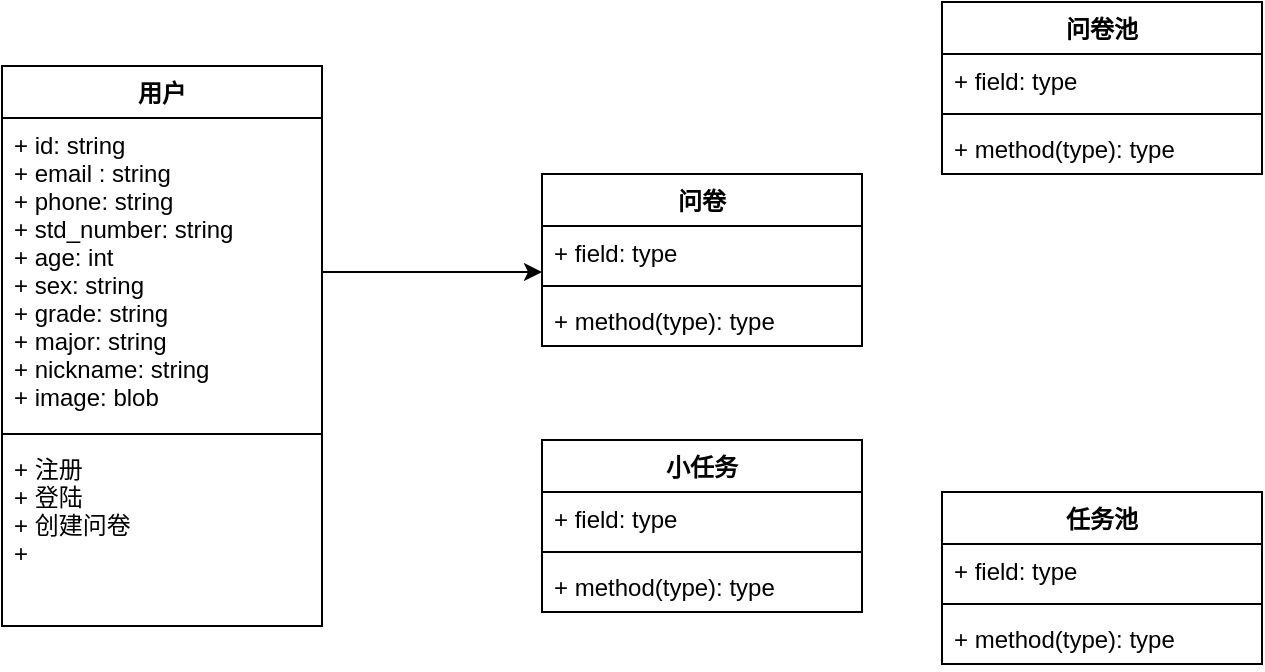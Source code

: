 <mxfile version="10.6.3" type="github"><diagram id="BfuYyAlmd89P1SJ5zDNx" name="Page-1"><mxGraphModel dx="641" dy="790" grid="1" gridSize="10" guides="1" tooltips="1" connect="1" arrows="1" fold="1" page="1" pageScale="1" pageWidth="827" pageHeight="1169" math="0" shadow="0"><root><mxCell id="0"/><mxCell id="1" parent="0"/><mxCell id="bRwT4F90ApWRWY-kJSYh-1" value="用户" style="swimlane;fontStyle=1;align=center;verticalAlign=top;childLayout=stackLayout;horizontal=1;startSize=26;horizontalStack=0;resizeParent=1;resizeParentMax=0;resizeLast=0;collapsible=1;marginBottom=0;" vertex="1" parent="1"><mxGeometry x="120" y="90" width="160" height="280" as="geometry"><mxRectangle x="120" y="90" width="60" height="26" as="alternateBounds"/></mxGeometry></mxCell><mxCell id="bRwT4F90ApWRWY-kJSYh-2" value="+ id: string&#10;+ email : string&#10;+ phone: string&#10;+ std_number: string&#10;+ age: int&#10;+ sex: string&#10;+ grade: string&#10;+ major: string&#10;+ nickname: string&#10;+ image: blob&#10;" style="text;strokeColor=none;fillColor=none;align=left;verticalAlign=top;spacingLeft=4;spacingRight=4;overflow=hidden;rotatable=0;points=[[0,0.5],[1,0.5]];portConstraint=eastwest;" vertex="1" parent="bRwT4F90ApWRWY-kJSYh-1"><mxGeometry y="26" width="160" height="154" as="geometry"/></mxCell><mxCell id="bRwT4F90ApWRWY-kJSYh-3" value="" style="line;strokeWidth=1;fillColor=none;align=left;verticalAlign=middle;spacingTop=-1;spacingLeft=3;spacingRight=3;rotatable=0;labelPosition=right;points=[];portConstraint=eastwest;" vertex="1" parent="bRwT4F90ApWRWY-kJSYh-1"><mxGeometry y="180" width="160" height="8" as="geometry"/></mxCell><mxCell id="bRwT4F90ApWRWY-kJSYh-4" value="+ 注册&#10;+ 登陆&#10;+ 创建问卷&#10;+ " style="text;strokeColor=none;fillColor=none;align=left;verticalAlign=top;spacingLeft=4;spacingRight=4;overflow=hidden;rotatable=0;points=[[0,0.5],[1,0.5]];portConstraint=eastwest;" vertex="1" parent="bRwT4F90ApWRWY-kJSYh-1"><mxGeometry y="188" width="160" height="92" as="geometry"/></mxCell><mxCell id="bRwT4F90ApWRWY-kJSYh-6" value="问卷" style="swimlane;fontStyle=1;align=center;verticalAlign=top;childLayout=stackLayout;horizontal=1;startSize=26;horizontalStack=0;resizeParent=1;resizeParentMax=0;resizeLast=0;collapsible=1;marginBottom=0;" vertex="1" parent="1"><mxGeometry x="390" y="144" width="160" height="86" as="geometry"/></mxCell><mxCell id="bRwT4F90ApWRWY-kJSYh-7" value="+ field: type" style="text;strokeColor=none;fillColor=none;align=left;verticalAlign=top;spacingLeft=4;spacingRight=4;overflow=hidden;rotatable=0;points=[[0,0.5],[1,0.5]];portConstraint=eastwest;" vertex="1" parent="bRwT4F90ApWRWY-kJSYh-6"><mxGeometry y="26" width="160" height="26" as="geometry"/></mxCell><mxCell id="bRwT4F90ApWRWY-kJSYh-8" value="" style="line;strokeWidth=1;fillColor=none;align=left;verticalAlign=middle;spacingTop=-1;spacingLeft=3;spacingRight=3;rotatable=0;labelPosition=right;points=[];portConstraint=eastwest;" vertex="1" parent="bRwT4F90ApWRWY-kJSYh-6"><mxGeometry y="52" width="160" height="8" as="geometry"/></mxCell><mxCell id="bRwT4F90ApWRWY-kJSYh-9" value="+ method(type): type" style="text;strokeColor=none;fillColor=none;align=left;verticalAlign=top;spacingLeft=4;spacingRight=4;overflow=hidden;rotatable=0;points=[[0,0.5],[1,0.5]];portConstraint=eastwest;" vertex="1" parent="bRwT4F90ApWRWY-kJSYh-6"><mxGeometry y="60" width="160" height="26" as="geometry"/></mxCell><mxCell id="bRwT4F90ApWRWY-kJSYh-10" value="小任务" style="swimlane;fontStyle=1;align=center;verticalAlign=top;childLayout=stackLayout;horizontal=1;startSize=26;horizontalStack=0;resizeParent=1;resizeParentMax=0;resizeLast=0;collapsible=1;marginBottom=0;" vertex="1" parent="1"><mxGeometry x="390" y="277" width="160" height="86" as="geometry"/></mxCell><mxCell id="bRwT4F90ApWRWY-kJSYh-11" value="+ field: type" style="text;strokeColor=none;fillColor=none;align=left;verticalAlign=top;spacingLeft=4;spacingRight=4;overflow=hidden;rotatable=0;points=[[0,0.5],[1,0.5]];portConstraint=eastwest;" vertex="1" parent="bRwT4F90ApWRWY-kJSYh-10"><mxGeometry y="26" width="160" height="26" as="geometry"/></mxCell><mxCell id="bRwT4F90ApWRWY-kJSYh-12" value="" style="line;strokeWidth=1;fillColor=none;align=left;verticalAlign=middle;spacingTop=-1;spacingLeft=3;spacingRight=3;rotatable=0;labelPosition=right;points=[];portConstraint=eastwest;" vertex="1" parent="bRwT4F90ApWRWY-kJSYh-10"><mxGeometry y="52" width="160" height="8" as="geometry"/></mxCell><mxCell id="bRwT4F90ApWRWY-kJSYh-13" value="+ method(type): type" style="text;strokeColor=none;fillColor=none;align=left;verticalAlign=top;spacingLeft=4;spacingRight=4;overflow=hidden;rotatable=0;points=[[0,0.5],[1,0.5]];portConstraint=eastwest;" vertex="1" parent="bRwT4F90ApWRWY-kJSYh-10"><mxGeometry y="60" width="160" height="26" as="geometry"/></mxCell><mxCell id="bRwT4F90ApWRWY-kJSYh-14" value="问卷池" style="swimlane;fontStyle=1;align=center;verticalAlign=top;childLayout=stackLayout;horizontal=1;startSize=26;horizontalStack=0;resizeParent=1;resizeParentMax=0;resizeLast=0;collapsible=1;marginBottom=0;" vertex="1" parent="1"><mxGeometry x="590" y="58" width="160" height="86" as="geometry"/></mxCell><mxCell id="bRwT4F90ApWRWY-kJSYh-15" value="+ field: type" style="text;strokeColor=none;fillColor=none;align=left;verticalAlign=top;spacingLeft=4;spacingRight=4;overflow=hidden;rotatable=0;points=[[0,0.5],[1,0.5]];portConstraint=eastwest;" vertex="1" parent="bRwT4F90ApWRWY-kJSYh-14"><mxGeometry y="26" width="160" height="26" as="geometry"/></mxCell><mxCell id="bRwT4F90ApWRWY-kJSYh-16" value="" style="line;strokeWidth=1;fillColor=none;align=left;verticalAlign=middle;spacingTop=-1;spacingLeft=3;spacingRight=3;rotatable=0;labelPosition=right;points=[];portConstraint=eastwest;" vertex="1" parent="bRwT4F90ApWRWY-kJSYh-14"><mxGeometry y="52" width="160" height="8" as="geometry"/></mxCell><mxCell id="bRwT4F90ApWRWY-kJSYh-17" value="+ method(type): type" style="text;strokeColor=none;fillColor=none;align=left;verticalAlign=top;spacingLeft=4;spacingRight=4;overflow=hidden;rotatable=0;points=[[0,0.5],[1,0.5]];portConstraint=eastwest;" vertex="1" parent="bRwT4F90ApWRWY-kJSYh-14"><mxGeometry y="60" width="160" height="26" as="geometry"/></mxCell><mxCell id="bRwT4F90ApWRWY-kJSYh-18" value="任务池" style="swimlane;fontStyle=1;align=center;verticalAlign=top;childLayout=stackLayout;horizontal=1;startSize=26;horizontalStack=0;resizeParent=1;resizeParentMax=0;resizeLast=0;collapsible=1;marginBottom=0;" vertex="1" parent="1"><mxGeometry x="590" y="303" width="160" height="86" as="geometry"/></mxCell><mxCell id="bRwT4F90ApWRWY-kJSYh-19" value="+ field: type" style="text;strokeColor=none;fillColor=none;align=left;verticalAlign=top;spacingLeft=4;spacingRight=4;overflow=hidden;rotatable=0;points=[[0,0.5],[1,0.5]];portConstraint=eastwest;" vertex="1" parent="bRwT4F90ApWRWY-kJSYh-18"><mxGeometry y="26" width="160" height="26" as="geometry"/></mxCell><mxCell id="bRwT4F90ApWRWY-kJSYh-20" value="" style="line;strokeWidth=1;fillColor=none;align=left;verticalAlign=middle;spacingTop=-1;spacingLeft=3;spacingRight=3;rotatable=0;labelPosition=right;points=[];portConstraint=eastwest;" vertex="1" parent="bRwT4F90ApWRWY-kJSYh-18"><mxGeometry y="52" width="160" height="8" as="geometry"/></mxCell><mxCell id="bRwT4F90ApWRWY-kJSYh-21" value="+ method(type): type" style="text;strokeColor=none;fillColor=none;align=left;verticalAlign=top;spacingLeft=4;spacingRight=4;overflow=hidden;rotatable=0;points=[[0,0.5],[1,0.5]];portConstraint=eastwest;" vertex="1" parent="bRwT4F90ApWRWY-kJSYh-18"><mxGeometry y="60" width="160" height="26" as="geometry"/></mxCell><mxCell id="bRwT4F90ApWRWY-kJSYh-22" style="edgeStyle=orthogonalEdgeStyle;rounded=0;orthogonalLoop=1;jettySize=auto;html=1;exitX=1;exitY=0.5;exitDx=0;exitDy=0;entryX=0;entryY=0.885;entryDx=0;entryDy=0;entryPerimeter=0;" edge="1" parent="1" source="bRwT4F90ApWRWY-kJSYh-2" target="bRwT4F90ApWRWY-kJSYh-7"><mxGeometry relative="1" as="geometry"/></mxCell></root></mxGraphModel></diagram></mxfile>